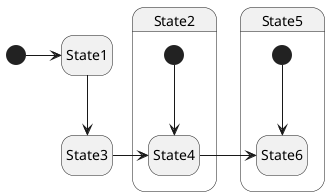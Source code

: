 @startuml
hide empty description
[*] -r-> State1
State1 --> State3

state State2 {
    [*] --> State4
    State3 -r-> State4    
}

state State5 {
    [*] --> State6
}

State4 -r-> State6

@enduml